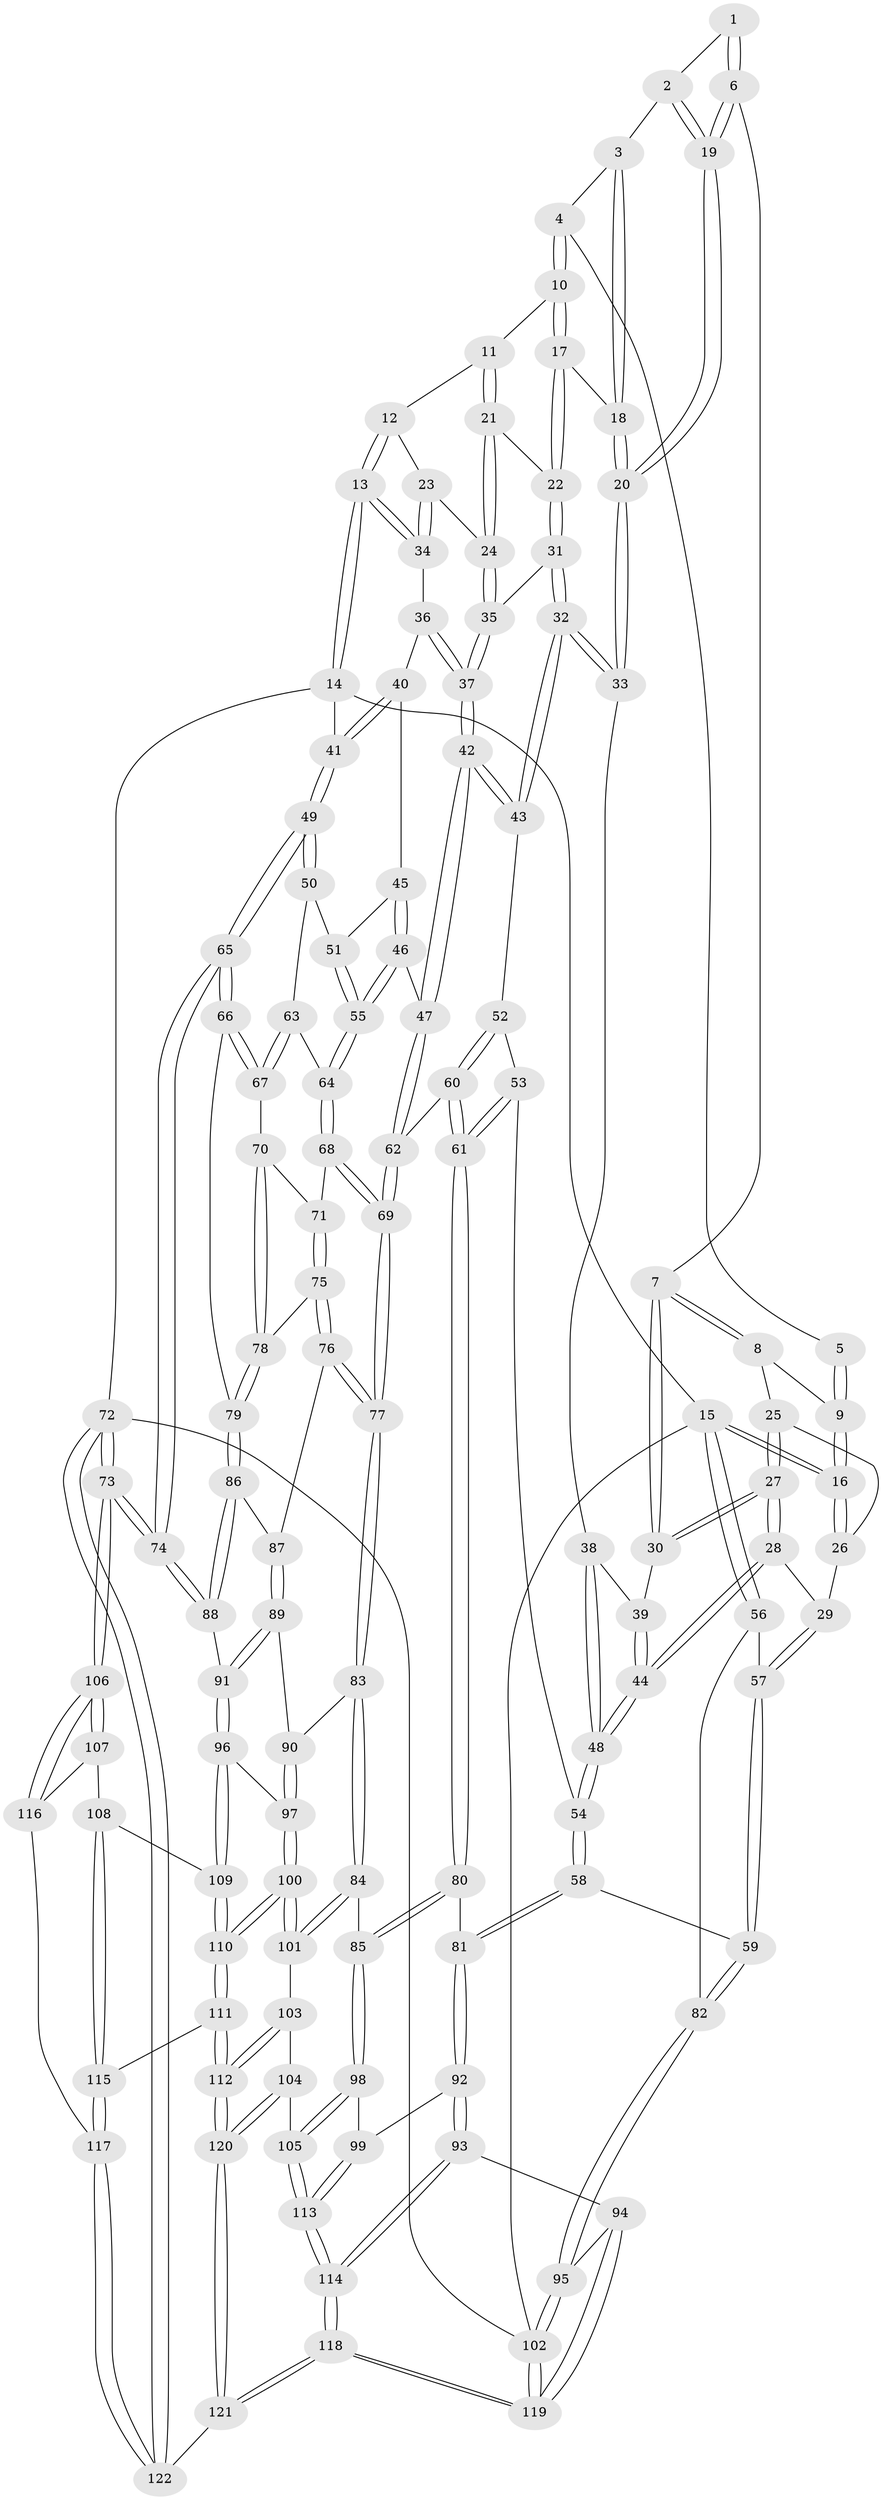 // coarse degree distribution, {3: 0.09411764705882353, 6: 0.16470588235294117, 2: 0.011764705882352941, 4: 0.36470588235294116, 5: 0.3411764705882353, 10: 0.011764705882352941, 7: 0.011764705882352941}
// Generated by graph-tools (version 1.1) at 2025/21/03/04/25 18:21:10]
// undirected, 122 vertices, 302 edges
graph export_dot {
graph [start="1"]
  node [color=gray90,style=filled];
  1 [pos="+0.3701438050574445+0.01723377333870543"];
  2 [pos="+0.42629675558068536+0.03295331763620848"];
  3 [pos="+0.4628399836995278+0"];
  4 [pos="+0.5447848111503518+0"];
  5 [pos="+0.3564825841615575+0"];
  6 [pos="+0.32724755529739524+0.1042873537443685"];
  7 [pos="+0.2678266296808976+0.08072257195990137"];
  8 [pos="+0.19896838904814346+0"];
  9 [pos="+0.16246850943294722+0"];
  10 [pos="+0.6044932400457297+0"];
  11 [pos="+0.6161381218437494+0"];
  12 [pos="+0.6218331861552606+0"];
  13 [pos="+1+0"];
  14 [pos="+1+0"];
  15 [pos="+0+0"];
  16 [pos="+0+0"];
  17 [pos="+0.5291207902462608+0.07605416106988563"];
  18 [pos="+0.48377694969203777+0.10309721421874088"];
  19 [pos="+0.3934095727392725+0.15553270083268364"];
  20 [pos="+0.41464957764094795+0.18552907771475421"];
  21 [pos="+0.6057974537882667+0.09405347948772427"];
  22 [pos="+0.5835617021082986+0.11456769640156274"];
  23 [pos="+0.7167471001147656+0.08243453351365765"];
  24 [pos="+0.6818974228116786+0.10707088988062216"];
  25 [pos="+0.11792944193245654+0.08217300533753613"];
  26 [pos="+0.041989957954698155+0.0645990343555847"];
  27 [pos="+0.10634660387222515+0.16228770394163844"];
  28 [pos="+0.04431801052439841+0.24222820561570266"];
  29 [pos="+0.023659937590724434+0.24419999747186522"];
  30 [pos="+0.22526655864353445+0.14477238369193324"];
  31 [pos="+0.5799344301426969+0.16812924939620713"];
  32 [pos="+0.46437789425183684+0.25525226388895617"];
  33 [pos="+0.41662781491308426+0.19406512742343793"];
  34 [pos="+0.7797599938296788+0.11712535537749938"];
  35 [pos="+0.6497126720571487+0.17989358257005433"];
  36 [pos="+0.7812256930085852+0.12521684356378748"];
  37 [pos="+0.6914870405812606+0.2393470555193977"];
  38 [pos="+0.3018576223757983+0.23536829747640275"];
  39 [pos="+0.2309181818736544+0.1944818322217167"];
  40 [pos="+0.8494067263987573+0.21133530925080132"];
  41 [pos="+1+0.007481370735918902"];
  42 [pos="+0.6973825947193566+0.3115451650304307"];
  43 [pos="+0.46666737679230064+0.26490584916015586"];
  44 [pos="+0.1486206905926249+0.2951957503426573"];
  45 [pos="+0.8444280198333878+0.22827271704549085"];
  46 [pos="+0.712200643000021+0.3232079186929616"];
  47 [pos="+0.7000454645569827+0.31474408833755096"];
  48 [pos="+0.21142445942076482+0.36390901034853634"];
  49 [pos="+1+0.3305012182389858"];
  50 [pos="+0.937305455677643+0.3449787966128003"];
  51 [pos="+0.9057074768283339+0.3249430081925884"];
  52 [pos="+0.462739407265919+0.28042162020190564"];
  53 [pos="+0.3503139080091693+0.34050109849359556"];
  54 [pos="+0.21893348298803023+0.3829357946264851"];
  55 [pos="+0.7309260439070876+0.3610572410038269"];
  56 [pos="+0+0.23508497998714534"];
  57 [pos="+0.007007888414230933+0.24795642000369286"];
  58 [pos="+0.2095699365238604+0.5515422846750324"];
  59 [pos="+0.07515645715505635+0.5155418778905722"];
  60 [pos="+0.4896256924640782+0.44930152204986673"];
  61 [pos="+0.38252859313921894+0.5070739176833825"];
  62 [pos="+0.5091684332246589+0.4596371080627473"];
  63 [pos="+0.9025709336251194+0.3857758700185584"];
  64 [pos="+0.7323554903352002+0.3681113345244762"];
  65 [pos="+1+0.4412593316777723"];
  66 [pos="+1+0.49522807752147635"];
  67 [pos="+0.8696811367066759+0.44851157717567147"];
  68 [pos="+0.7327659253030481+0.37253704129342563"];
  69 [pos="+0.6314695992655087+0.5742161778150444"];
  70 [pos="+0.8639746930722282+0.4524915677739957"];
  71 [pos="+0.8158416354626238+0.4471824295060351"];
  72 [pos="+1+1"];
  73 [pos="+1+0.8916813337294287"];
  74 [pos="+1+0.8010703056655523"];
  75 [pos="+0.7905501770619926+0.5202044900616479"];
  76 [pos="+0.7282142008196807+0.5716104511371136"];
  77 [pos="+0.6332376147302547+0.5797103897299649"];
  78 [pos="+0.8838557908637884+0.5444838254259854"];
  79 [pos="+0.901929100098+0.5710535102294874"];
  80 [pos="+0.3184082194538579+0.5496722034750313"];
  81 [pos="+0.21331553904965242+0.5568147373023786"];
  82 [pos="+0+0.5345167338433191"];
  83 [pos="+0.6261220099225911+0.609269390318143"];
  84 [pos="+0.5513667756814815+0.690390871899343"];
  85 [pos="+0.4963524970629701+0.7006390412979017"];
  86 [pos="+0.8927904679254621+0.5987296023316782"];
  87 [pos="+0.7962003673545462+0.6006808881723943"];
  88 [pos="+0.9201462181753898+0.6945884447092835"];
  89 [pos="+0.8070006882664084+0.7021032895948683"];
  90 [pos="+0.6402352889176551+0.6233263163418241"];
  91 [pos="+0.844610675706664+0.7446112032756671"];
  92 [pos="+0.1994026590312176+0.6385760851140618"];
  93 [pos="+0.09480732396423873+0.7582654487160082"];
  94 [pos="+0.054084012833045515+0.7696266145559495"];
  95 [pos="+0+0.7959102916301651"];
  96 [pos="+0.8377375905404082+0.7580312309121449"];
  97 [pos="+0.7035233456110691+0.725911876072773"];
  98 [pos="+0.46209369990659055+0.738953560935192"];
  99 [pos="+0.3165392453249264+0.7763122560600315"];
  100 [pos="+0.7073276970387871+0.8345138790767538"];
  101 [pos="+0.5772653882998985+0.7543731261520459"];
  102 [pos="+0+1"];
  103 [pos="+0.5727587425961819+0.8077871572082855"];
  104 [pos="+0.5268404275663789+0.8666522160136242"];
  105 [pos="+0.45872795748393613+0.8666283854398298"];
  106 [pos="+1+0.8915303981829653"];
  107 [pos="+0.905066561112749+0.8497078017377051"];
  108 [pos="+0.8514554786674138+0.8065247192460738"];
  109 [pos="+0.8369637816510647+0.761465542105193"];
  110 [pos="+0.707435328634322+0.8346793775048881"];
  111 [pos="+0.7041017748434362+0.8791670480583997"];
  112 [pos="+0.6570466791290815+0.9486595560465468"];
  113 [pos="+0.30971023485980925+1"];
  114 [pos="+0.302492227197274+1"];
  115 [pos="+0.8107776564409533+0.8945455343146592"];
  116 [pos="+0.8672954736447709+0.9465152134851107"];
  117 [pos="+0.8502799462171471+0.9572788162177571"];
  118 [pos="+0.3011795601435304+1"];
  119 [pos="+0.10535383909652477+1"];
  120 [pos="+0.6370110474893671+1"];
  121 [pos="+0.622126481510129+1"];
  122 [pos="+0.7705485433363507+1"];
  1 -- 2;
  1 -- 6;
  1 -- 6;
  2 -- 3;
  2 -- 19;
  2 -- 19;
  3 -- 4;
  3 -- 18;
  3 -- 18;
  4 -- 5;
  4 -- 10;
  4 -- 10;
  5 -- 9;
  5 -- 9;
  6 -- 7;
  6 -- 19;
  6 -- 19;
  7 -- 8;
  7 -- 8;
  7 -- 30;
  7 -- 30;
  8 -- 9;
  8 -- 25;
  9 -- 16;
  9 -- 16;
  10 -- 11;
  10 -- 17;
  10 -- 17;
  11 -- 12;
  11 -- 21;
  11 -- 21;
  12 -- 13;
  12 -- 13;
  12 -- 23;
  13 -- 14;
  13 -- 14;
  13 -- 34;
  13 -- 34;
  14 -- 15;
  14 -- 41;
  14 -- 72;
  15 -- 16;
  15 -- 16;
  15 -- 56;
  15 -- 56;
  15 -- 102;
  16 -- 26;
  16 -- 26;
  17 -- 18;
  17 -- 22;
  17 -- 22;
  18 -- 20;
  18 -- 20;
  19 -- 20;
  19 -- 20;
  20 -- 33;
  20 -- 33;
  21 -- 22;
  21 -- 24;
  21 -- 24;
  22 -- 31;
  22 -- 31;
  23 -- 24;
  23 -- 34;
  23 -- 34;
  24 -- 35;
  24 -- 35;
  25 -- 26;
  25 -- 27;
  25 -- 27;
  26 -- 29;
  27 -- 28;
  27 -- 28;
  27 -- 30;
  27 -- 30;
  28 -- 29;
  28 -- 44;
  28 -- 44;
  29 -- 57;
  29 -- 57;
  30 -- 39;
  31 -- 32;
  31 -- 32;
  31 -- 35;
  32 -- 33;
  32 -- 33;
  32 -- 43;
  32 -- 43;
  33 -- 38;
  34 -- 36;
  35 -- 37;
  35 -- 37;
  36 -- 37;
  36 -- 37;
  36 -- 40;
  37 -- 42;
  37 -- 42;
  38 -- 39;
  38 -- 48;
  38 -- 48;
  39 -- 44;
  39 -- 44;
  40 -- 41;
  40 -- 41;
  40 -- 45;
  41 -- 49;
  41 -- 49;
  42 -- 43;
  42 -- 43;
  42 -- 47;
  42 -- 47;
  43 -- 52;
  44 -- 48;
  44 -- 48;
  45 -- 46;
  45 -- 46;
  45 -- 51;
  46 -- 47;
  46 -- 55;
  46 -- 55;
  47 -- 62;
  47 -- 62;
  48 -- 54;
  48 -- 54;
  49 -- 50;
  49 -- 50;
  49 -- 65;
  49 -- 65;
  50 -- 51;
  50 -- 63;
  51 -- 55;
  51 -- 55;
  52 -- 53;
  52 -- 60;
  52 -- 60;
  53 -- 54;
  53 -- 61;
  53 -- 61;
  54 -- 58;
  54 -- 58;
  55 -- 64;
  55 -- 64;
  56 -- 57;
  56 -- 82;
  57 -- 59;
  57 -- 59;
  58 -- 59;
  58 -- 81;
  58 -- 81;
  59 -- 82;
  59 -- 82;
  60 -- 61;
  60 -- 61;
  60 -- 62;
  61 -- 80;
  61 -- 80;
  62 -- 69;
  62 -- 69;
  63 -- 64;
  63 -- 67;
  63 -- 67;
  64 -- 68;
  64 -- 68;
  65 -- 66;
  65 -- 66;
  65 -- 74;
  65 -- 74;
  66 -- 67;
  66 -- 67;
  66 -- 79;
  67 -- 70;
  68 -- 69;
  68 -- 69;
  68 -- 71;
  69 -- 77;
  69 -- 77;
  70 -- 71;
  70 -- 78;
  70 -- 78;
  71 -- 75;
  71 -- 75;
  72 -- 73;
  72 -- 73;
  72 -- 122;
  72 -- 122;
  72 -- 102;
  73 -- 74;
  73 -- 74;
  73 -- 106;
  73 -- 106;
  74 -- 88;
  74 -- 88;
  75 -- 76;
  75 -- 76;
  75 -- 78;
  76 -- 77;
  76 -- 77;
  76 -- 87;
  77 -- 83;
  77 -- 83;
  78 -- 79;
  78 -- 79;
  79 -- 86;
  79 -- 86;
  80 -- 81;
  80 -- 85;
  80 -- 85;
  81 -- 92;
  81 -- 92;
  82 -- 95;
  82 -- 95;
  83 -- 84;
  83 -- 84;
  83 -- 90;
  84 -- 85;
  84 -- 101;
  84 -- 101;
  85 -- 98;
  85 -- 98;
  86 -- 87;
  86 -- 88;
  86 -- 88;
  87 -- 89;
  87 -- 89;
  88 -- 91;
  89 -- 90;
  89 -- 91;
  89 -- 91;
  90 -- 97;
  90 -- 97;
  91 -- 96;
  91 -- 96;
  92 -- 93;
  92 -- 93;
  92 -- 99;
  93 -- 94;
  93 -- 114;
  93 -- 114;
  94 -- 95;
  94 -- 119;
  94 -- 119;
  95 -- 102;
  95 -- 102;
  96 -- 97;
  96 -- 109;
  96 -- 109;
  97 -- 100;
  97 -- 100;
  98 -- 99;
  98 -- 105;
  98 -- 105;
  99 -- 113;
  99 -- 113;
  100 -- 101;
  100 -- 101;
  100 -- 110;
  100 -- 110;
  101 -- 103;
  102 -- 119;
  102 -- 119;
  103 -- 104;
  103 -- 112;
  103 -- 112;
  104 -- 105;
  104 -- 120;
  104 -- 120;
  105 -- 113;
  105 -- 113;
  106 -- 107;
  106 -- 107;
  106 -- 116;
  106 -- 116;
  107 -- 108;
  107 -- 116;
  108 -- 109;
  108 -- 115;
  108 -- 115;
  109 -- 110;
  109 -- 110;
  110 -- 111;
  110 -- 111;
  111 -- 112;
  111 -- 112;
  111 -- 115;
  112 -- 120;
  112 -- 120;
  113 -- 114;
  113 -- 114;
  114 -- 118;
  114 -- 118;
  115 -- 117;
  115 -- 117;
  116 -- 117;
  117 -- 122;
  117 -- 122;
  118 -- 119;
  118 -- 119;
  118 -- 121;
  118 -- 121;
  120 -- 121;
  120 -- 121;
  121 -- 122;
}
